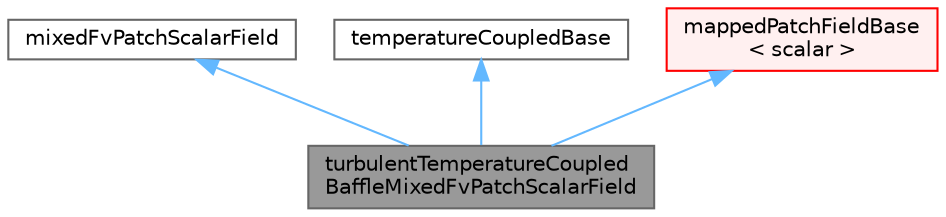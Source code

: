 digraph "turbulentTemperatureCoupledBaffleMixedFvPatchScalarField"
{
 // LATEX_PDF_SIZE
  bgcolor="transparent";
  edge [fontname=Helvetica,fontsize=10,labelfontname=Helvetica,labelfontsize=10];
  node [fontname=Helvetica,fontsize=10,shape=box,height=0.2,width=0.4];
  Node1 [id="Node000001",label="turbulentTemperatureCoupled\lBaffleMixedFvPatchScalarField",height=0.2,width=0.4,color="gray40", fillcolor="grey60", style="filled", fontcolor="black",tooltip="Mixed boundary condition for temperature, to be used for heat-transfer on back-to-back baffles...."];
  Node2 -> Node1 [id="edge1_Node000001_Node000002",dir="back",color="steelblue1",style="solid",tooltip=" "];
  Node2 [id="Node000002",label="mixedFvPatchScalarField",height=0.2,width=0.4,color="gray40", fillcolor="white", style="filled",tooltip=" "];
  Node3 -> Node1 [id="edge2_Node000001_Node000003",dir="back",color="steelblue1",style="solid",tooltip=" "];
  Node3 [id="Node000003",label="temperatureCoupledBase",height=0.2,width=0.4,color="gray40", fillcolor="white", style="filled",URL="$classFoam_1_1temperatureCoupledBase.html",tooltip="Common functions used in temperature coupled boundaries."];
  Node4 -> Node1 [id="edge3_Node000001_Node000004",dir="back",color="steelblue1",style="solid",tooltip=" "];
  Node4 [id="Node000004",label="mappedPatchFieldBase\l\< scalar \>",height=0.2,width=0.4,color="red", fillcolor="#FFF0F0", style="filled",URL="$classFoam_1_1mappedPatchFieldBase.html",tooltip=" "];
}
